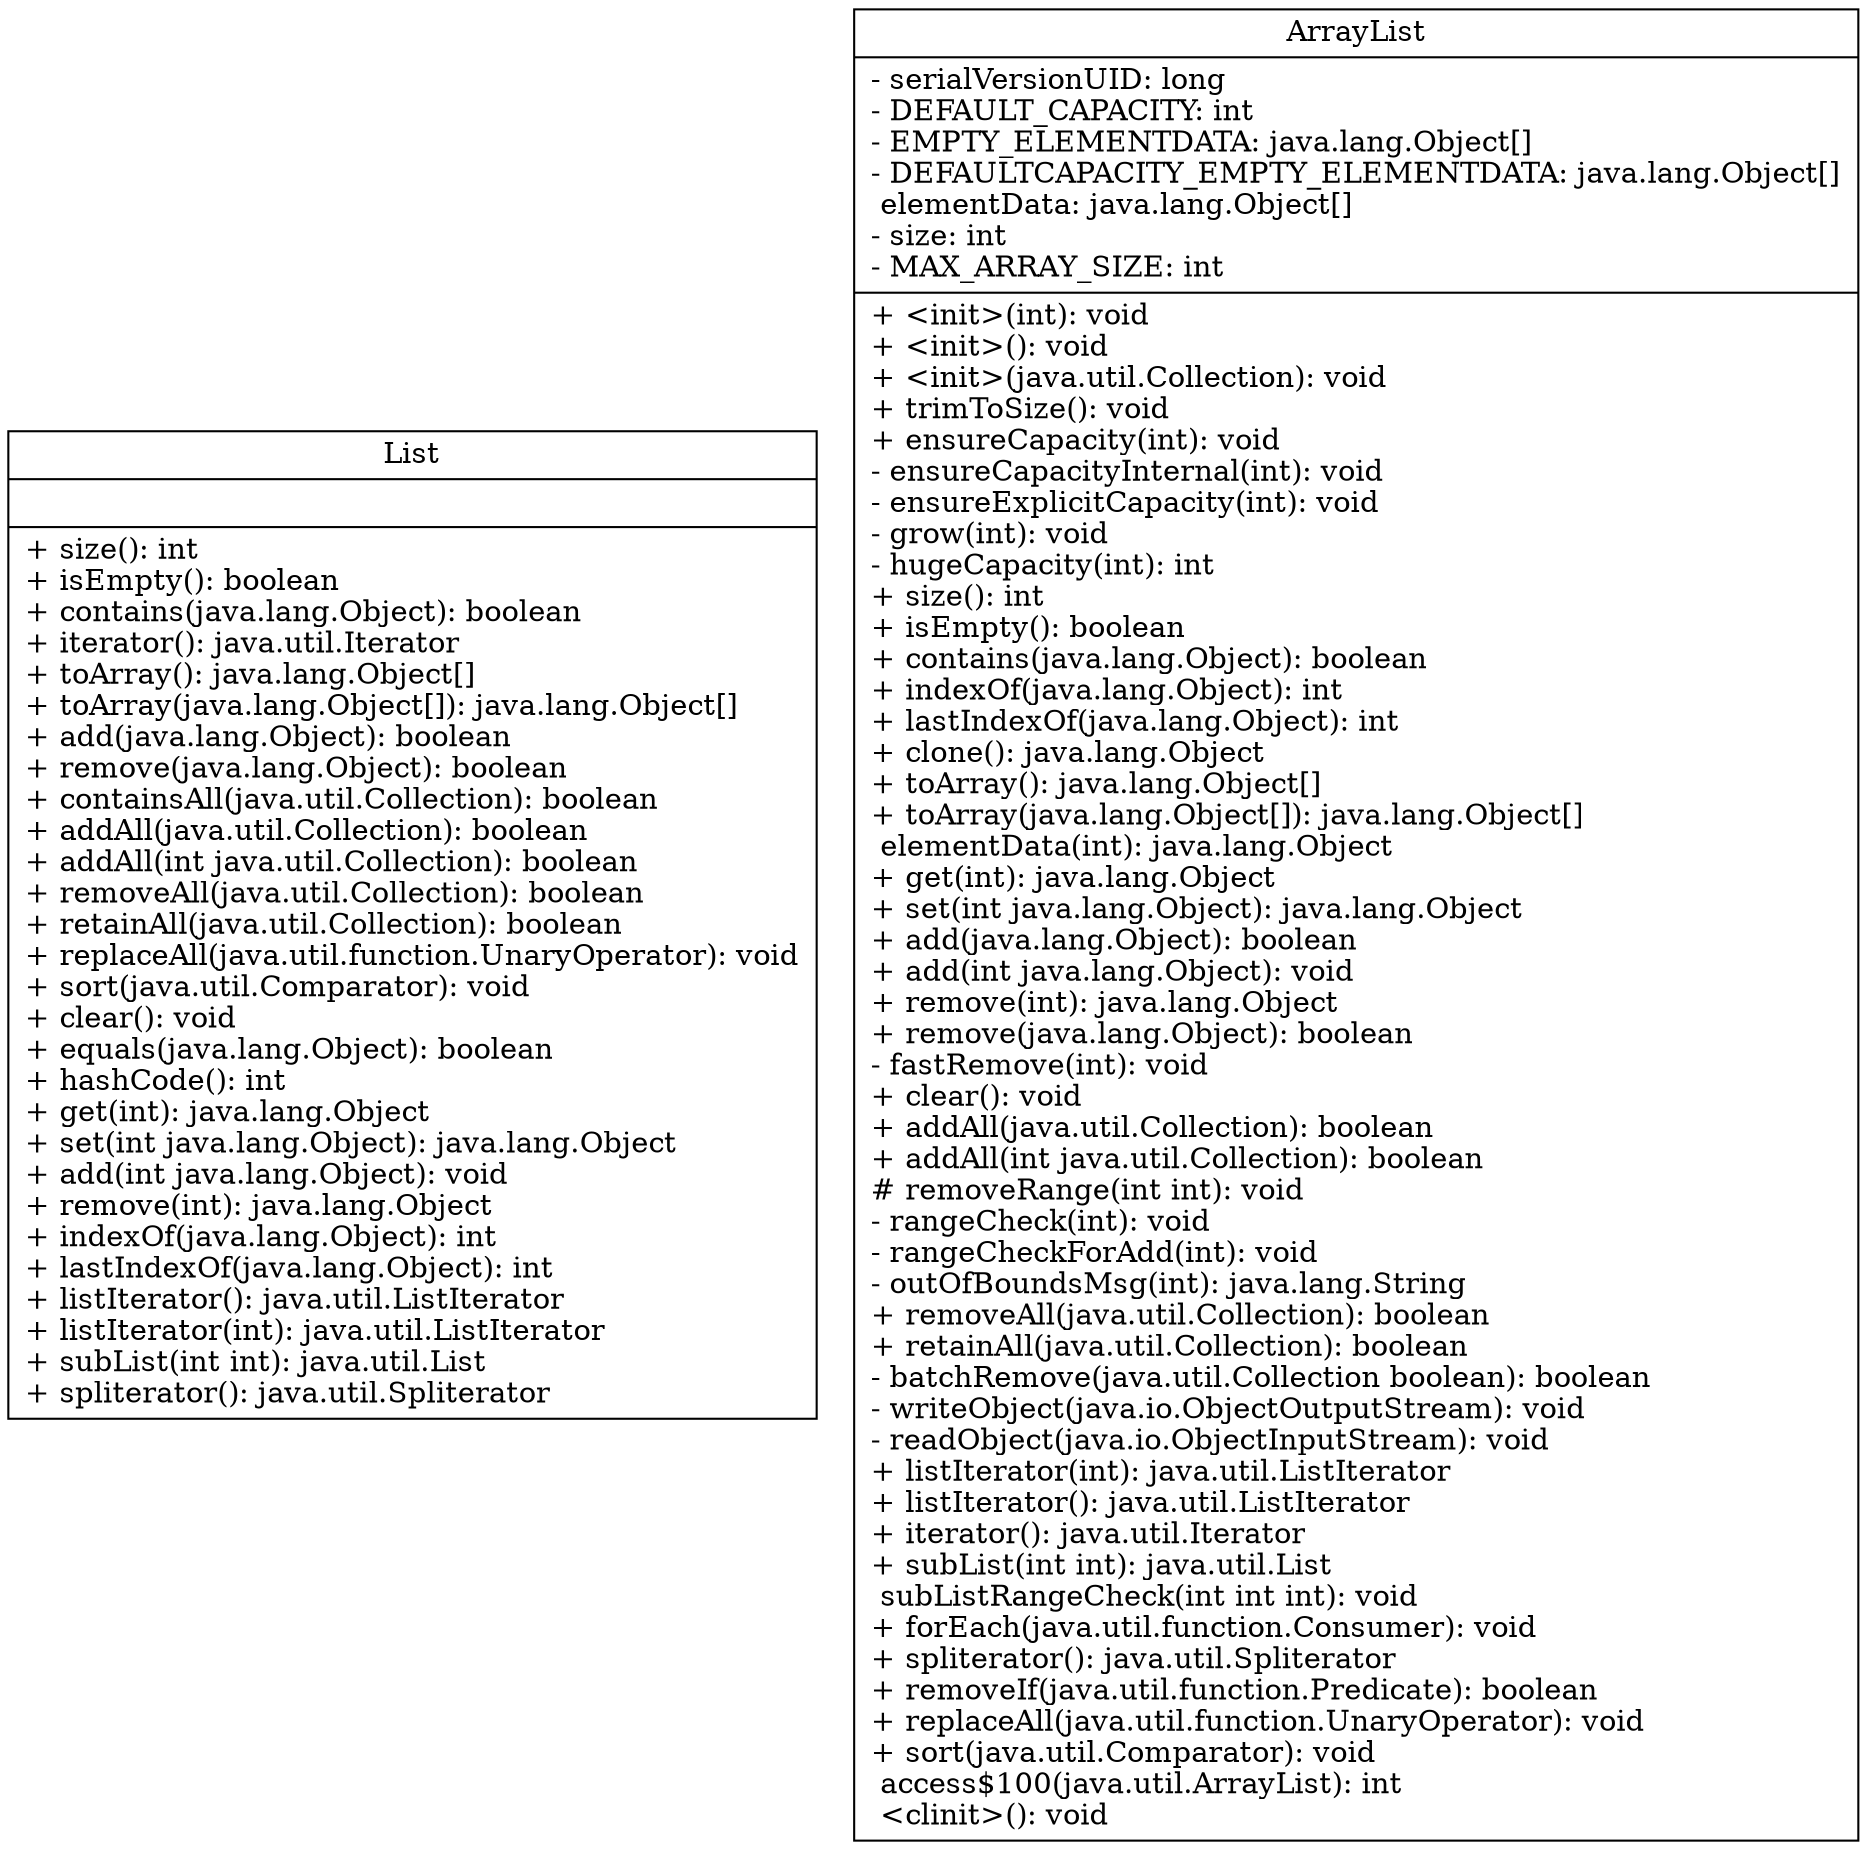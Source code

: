 digraph uml {
List [
	shape = "record",
	label = "{List||+ size(): int\l+ isEmpty(): boolean\l+ contains(java.lang.Object): boolean\l+ iterator(): java.util.Iterator\l+ toArray(): java.lang.Object[]\l+ toArray(java.lang.Object[]): java.lang.Object[]\l+ add(java.lang.Object): boolean\l+ remove(java.lang.Object): boolean\l+ containsAll(java.util.Collection): boolean\l+ addAll(java.util.Collection): boolean\l+ addAll(int java.util.Collection): boolean\l+ removeAll(java.util.Collection): boolean\l+ retainAll(java.util.Collection): boolean\l+ replaceAll(java.util.function.UnaryOperator): void\l+ sort(java.util.Comparator): void\l+ clear(): void\l+ equals(java.lang.Object): boolean\l+ hashCode(): int\l+ get(int): java.lang.Object\l+ set(int java.lang.Object): java.lang.Object\l+ add(int java.lang.Object): void\l+ remove(int): java.lang.Object\l+ indexOf(java.lang.Object): int\l+ lastIndexOf(java.lang.Object): int\l+ listIterator(): java.util.ListIterator\l+ listIterator(int): java.util.ListIterator\l+ subList(int int): java.util.List\l+ spliterator(): java.util.Spliterator\l}"
];
ArrayList [
	shape = "record",
	label = "{ArrayList|- serialVersionUID: long\l- DEFAULT_CAPACITY: int\l- EMPTY_ELEMENTDATA: java.lang.Object[]\l- DEFAULTCAPACITY_EMPTY_ELEMENTDATA: java.lang.Object[]\l  elementData: java.lang.Object[]\l- size: int\l- MAX_ARRAY_SIZE: int\l|+ \<init\>(int): void\l+ \<init\>(): void\l+ \<init\>(java.util.Collection): void\l+ trimToSize(): void\l+ ensureCapacity(int): void\l- ensureCapacityInternal(int): void\l- ensureExplicitCapacity(int): void\l- grow(int): void\l- hugeCapacity(int): int\l+ size(): int\l+ isEmpty(): boolean\l+ contains(java.lang.Object): boolean\l+ indexOf(java.lang.Object): int\l+ lastIndexOf(java.lang.Object): int\l+ clone(): java.lang.Object\l+ toArray(): java.lang.Object[]\l+ toArray(java.lang.Object[]): java.lang.Object[]\l  elementData(int): java.lang.Object\l+ get(int): java.lang.Object\l+ set(int java.lang.Object): java.lang.Object\l+ add(java.lang.Object): boolean\l+ add(int java.lang.Object): void\l+ remove(int): java.lang.Object\l+ remove(java.lang.Object): boolean\l- fastRemove(int): void\l+ clear(): void\l+ addAll(java.util.Collection): boolean\l+ addAll(int java.util.Collection): boolean\l# removeRange(int int): void\l- rangeCheck(int): void\l- rangeCheckForAdd(int): void\l- outOfBoundsMsg(int): java.lang.String\l+ removeAll(java.util.Collection): boolean\l+ retainAll(java.util.Collection): boolean\l- batchRemove(java.util.Collection boolean): boolean\l- writeObject(java.io.ObjectOutputStream): void\l- readObject(java.io.ObjectInputStream): void\l+ listIterator(int): java.util.ListIterator\l+ listIterator(): java.util.ListIterator\l+ iterator(): java.util.Iterator\l+ subList(int int): java.util.List\l  subListRangeCheck(int int int): void\l+ forEach(java.util.function.Consumer): void\l+ spliterator(): java.util.Spliterator\l+ removeIf(java.util.function.Predicate): boolean\l+ replaceAll(java.util.function.UnaryOperator): void\l+ sort(java.util.Comparator): void\l  access$100(java.util.ArrayList): int\l  \<clinit\>(): void\l}"
];
}
